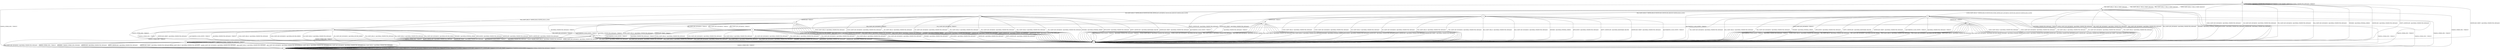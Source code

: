 digraph g {

	s0 [shape="circle" label="s0"];
	s1 [shape="circle" label="s1"];
	s2 [shape="circle" label="s2"];
	s3 [shape="circle" label="s3"];
	s4 [shape="circle" label="s4"];
	s5 [shape="circle" label="s5"];
	s6 [shape="circle" label="s6"];
	s7 [shape="circle" label="s7"];
	s8 [shape="circle" label="s8"];
	s9 [shape="circle" label="s9"];
	s10 [shape="circle" label="s10"];
	s11 [shape="circle" label="s11"];
	s12 [shape="circle" label="s12"];
	s13 [shape="circle" label="s13"];
	s0 -> s2 [label="ECDH_CLIENT_HELLO / HELLO_VERIFY_REQUEST"];
	s0 -> s4 [label="ECDH_CLIENT_KEY_EXCHANGE / Alert(FATAL,UNEXPECTED_MESSAGE)"];
	s0 -> s2 [label="DH_CLIENT_HELLO / HELLO_VERIFY_REQUEST"];
	s0 -> s4 [label="DH_CLIENT_KEY_EXCHANGE / Alert(FATAL,UNEXPECTED_MESSAGE)"];
	s0 -> s2 [label="PSK_CLIENT_HELLO / HELLO_VERIFY_REQUEST"];
	s0 -> s4 [label="PSK_CLIENT_KEY_EXCHANGE / Alert(FATAL,UNEXPECTED_MESSAGE)"];
	s0 -> s2 [label="RSA_CLIENT_HELLO / HELLO_VERIFY_REQUEST"];
	s0 -> s4 [label="RSA_CLIENT_KEY_EXCHANGE / Alert(FATAL,UNEXPECTED_MESSAGE)"];
	s0 -> s1 [label="CHANGE_CIPHER_SPEC / TIMEOUT"];
	s0 -> s4 [label="FINISHED / Alert(FATAL,INTERNAL_ERROR)"];
	s0 -> s0 [label="APPLICATION / Alert(FATAL,UNEXPECTED_MESSAGE)"];
	s0 -> s4 [label="CERTIFICATE / Alert(FATAL,UNEXPECTED_MESSAGE)"];
	s0 -> s4 [label="EMPTY_CERTIFICATE / Alert(FATAL,UNEXPECTED_MESSAGE)"];
	s0 -> s4 [label="CERTIFICATE_VERIFY / Alert(FATAL,UNEXPECTED_MESSAGE)"];
	s0 -> s0 [label="Alert(WARNING,CLOSE_NOTIFY) / TIMEOUT"];
	s0 -> s0 [label="Alert(FATAL,UNEXPECTED_MESSAGE) / TIMEOUT"];
	s1 -> s1 [label="ECDH_CLIENT_HELLO / TIMEOUT"];
	s1 -> s1 [label="ECDH_CLIENT_KEY_EXCHANGE / TIMEOUT"];
	s1 -> s1 [label="DH_CLIENT_HELLO / TIMEOUT"];
	s1 -> s1 [label="DH_CLIENT_KEY_EXCHANGE / TIMEOUT"];
	s1 -> s1 [label="PSK_CLIENT_HELLO / TIMEOUT"];
	s1 -> s1 [label="PSK_CLIENT_KEY_EXCHANGE / TIMEOUT"];
	s1 -> s1 [label="RSA_CLIENT_HELLO / TIMEOUT"];
	s1 -> s1 [label="RSA_CLIENT_KEY_EXCHANGE / TIMEOUT"];
	s1 -> s1 [label="CHANGE_CIPHER_SPEC / TIMEOUT"];
	s1 -> s1 [label="FINISHED / TIMEOUT"];
	s1 -> s1 [label="APPLICATION / TIMEOUT"];
	s1 -> s1 [label="CERTIFICATE / TIMEOUT"];
	s1 -> s1 [label="EMPTY_CERTIFICATE / TIMEOUT"];
	s1 -> s1 [label="CERTIFICATE_VERIFY / TIMEOUT"];
	s1 -> s1 [label="Alert(WARNING,CLOSE_NOTIFY) / TIMEOUT"];
	s1 -> s1 [label="Alert(FATAL,UNEXPECTED_MESSAGE) / TIMEOUT"];
	s2 -> s3 [label="ECDH_CLIENT_HELLO / SERVER_HELLO,CERTIFICATE,ECDHE_SERVER_KEY_EXCHANGE,CERTIFICATE_REQUEST,SERVER_HELLO_DONE"];
	s2 -> s4 [label="ECDH_CLIENT_KEY_EXCHANGE / Alert(FATAL,UNEXPECTED_MESSAGE)"];
	s2 -> s9 [label="DH_CLIENT_HELLO / SERVER_HELLO,CERTIFICATE,DHE_SERVER_KEY_EXCHANGE,CERTIFICATE_REQUEST,SERVER_HELLO_DONE"];
	s2 -> s4 [label="DH_CLIENT_KEY_EXCHANGE / Alert(FATAL,UNEXPECTED_MESSAGE)"];
	s2 -> s5 [label="PSK_CLIENT_HELLO / SERVER_HELLO,SERVER_HELLO_DONE"];
	s2 -> s4 [label="PSK_CLIENT_KEY_EXCHANGE / Alert(FATAL,UNEXPECTED_MESSAGE)"];
	s2 -> s12 [label="RSA_CLIENT_HELLO / SERVER_HELLO,CERTIFICATE,CERTIFICATE_REQUEST,SERVER_HELLO_DONE"];
	s2 -> s4 [label="RSA_CLIENT_KEY_EXCHANGE / Alert(FATAL,UNEXPECTED_MESSAGE)"];
	s2 -> s1 [label="CHANGE_CIPHER_SPEC / TIMEOUT"];
	s2 -> s4 [label="FINISHED / Alert(FATAL,INTERNAL_ERROR)"];
	s2 -> s4 [label="APPLICATION / Alert(FATAL,UNEXPECTED_MESSAGE)"];
	s2 -> s4 [label="CERTIFICATE / Alert(FATAL,UNEXPECTED_MESSAGE)"];
	s2 -> s4 [label="EMPTY_CERTIFICATE / Alert(FATAL,UNEXPECTED_MESSAGE)"];
	s2 -> s4 [label="CERTIFICATE_VERIFY / Alert(FATAL,UNEXPECTED_MESSAGE)"];
	s2 -> s4 [label="Alert(WARNING,CLOSE_NOTIFY) / TIMEOUT"];
	s2 -> s4 [label="Alert(FATAL,UNEXPECTED_MESSAGE) / TIMEOUT"];
	s3 -> s4 [label="ECDH_CLIENT_HELLO / Alert(FATAL,UNEXPECTED_MESSAGE)"];
	s3 -> s4 [label="ECDH_CLIENT_KEY_EXCHANGE / Alert(FATAL,UNEXPECTED_MESSAGE)"];
	s3 -> s4 [label="DH_CLIENT_HELLO / Alert(FATAL,UNEXPECTED_MESSAGE)"];
	s3 -> s4 [label="DH_CLIENT_KEY_EXCHANGE / Alert(FATAL,UNEXPECTED_MESSAGE)"];
	s3 -> s4 [label="PSK_CLIENT_HELLO / Alert(FATAL,UNEXPECTED_MESSAGE)"];
	s3 -> s4 [label="PSK_CLIENT_KEY_EXCHANGE / Alert(FATAL,UNEXPECTED_MESSAGE)"];
	s3 -> s4 [label="RSA_CLIENT_HELLO / Alert(FATAL,UNEXPECTED_MESSAGE)"];
	s3 -> s4 [label="RSA_CLIENT_KEY_EXCHANGE / Alert(FATAL,UNEXPECTED_MESSAGE)"];
	s3 -> s1 [label="CHANGE_CIPHER_SPEC / TIMEOUT"];
	s3 -> s4 [label="FINISHED / Alert(FATAL,INTERNAL_ERROR)"];
	s3 -> s4 [label="APPLICATION / Alert(FATAL,UNEXPECTED_MESSAGE)"];
	s3 -> s6 [label="CERTIFICATE / TIMEOUT"];
	s3 -> s4 [label="EMPTY_CERTIFICATE / Alert(FATAL,HANDSHAKE_FAILURE)"];
	s3 -> s4 [label="CERTIFICATE_VERIFY / Alert(FATAL,UNEXPECTED_MESSAGE)"];
	s3 -> s4 [label="Alert(WARNING,CLOSE_NOTIFY) / TIMEOUT"];
	s3 -> s4 [label="Alert(FATAL,UNEXPECTED_MESSAGE) / TIMEOUT"];
	s4 -> s4 [label="ECDH_CLIENT_HELLO / TIMEOUT"];
	s4 -> s4 [label="ECDH_CLIENT_KEY_EXCHANGE / TIMEOUT"];
	s4 -> s4 [label="DH_CLIENT_HELLO / TIMEOUT"];
	s4 -> s4 [label="DH_CLIENT_KEY_EXCHANGE / TIMEOUT"];
	s4 -> s4 [label="PSK_CLIENT_HELLO / TIMEOUT"];
	s4 -> s4 [label="PSK_CLIENT_KEY_EXCHANGE / TIMEOUT"];
	s4 -> s4 [label="RSA_CLIENT_HELLO / TIMEOUT"];
	s4 -> s4 [label="RSA_CLIENT_KEY_EXCHANGE / TIMEOUT"];
	s4 -> s1 [label="CHANGE_CIPHER_SPEC / TIMEOUT"];
	s4 -> s4 [label="FINISHED / TIMEOUT"];
	s4 -> s4 [label="APPLICATION / Alert(FATAL,UNEXPECTED_MESSAGE)"];
	s4 -> s4 [label="CERTIFICATE / TIMEOUT"];
	s4 -> s4 [label="EMPTY_CERTIFICATE / TIMEOUT"];
	s4 -> s4 [label="CERTIFICATE_VERIFY / TIMEOUT"];
	s4 -> s4 [label="Alert(WARNING,CLOSE_NOTIFY) / TIMEOUT"];
	s4 -> s4 [label="Alert(FATAL,UNEXPECTED_MESSAGE) / TIMEOUT"];
	s5 -> s4 [label="ECDH_CLIENT_HELLO / Alert(FATAL,UNEXPECTED_MESSAGE)"];
	s5 -> s4 [label="ECDH_CLIENT_KEY_EXCHANGE / Alert(FATAL,DECODE_ERROR)"];
	s5 -> s4 [label="DH_CLIENT_HELLO / Alert(FATAL,UNEXPECTED_MESSAGE)"];
	s5 -> s4 [label="DH_CLIENT_KEY_EXCHANGE / Alert(FATAL,DECODE_ERROR)"];
	s5 -> s4 [label="PSK_CLIENT_HELLO / Alert(FATAL,UNEXPECTED_MESSAGE)"];
	s5 -> s7 [label="PSK_CLIENT_KEY_EXCHANGE / TIMEOUT"];
	s5 -> s4 [label="RSA_CLIENT_HELLO / Alert(FATAL,UNEXPECTED_MESSAGE)"];
	s5 -> s4 [label="RSA_CLIENT_KEY_EXCHANGE / Alert(FATAL,DECODE_ERROR)"];
	s5 -> s1 [label="CHANGE_CIPHER_SPEC / TIMEOUT"];
	s5 -> s4 [label="FINISHED / Alert(FATAL,INTERNAL_ERROR)"];
	s5 -> s4 [label="APPLICATION / Alert(FATAL,UNEXPECTED_MESSAGE)"];
	s5 -> s4 [label="CERTIFICATE / Alert(FATAL,UNEXPECTED_MESSAGE)"];
	s5 -> s4 [label="EMPTY_CERTIFICATE / Alert(FATAL,UNEXPECTED_MESSAGE)"];
	s5 -> s4 [label="CERTIFICATE_VERIFY / Alert(FATAL,UNEXPECTED_MESSAGE)"];
	s5 -> s4 [label="Alert(WARNING,CLOSE_NOTIFY) / TIMEOUT"];
	s5 -> s4 [label="Alert(FATAL,UNEXPECTED_MESSAGE) / TIMEOUT"];
	s6 -> s4 [label="ECDH_CLIENT_HELLO / Alert(FATAL,UNEXPECTED_MESSAGE)"];
	s6 -> s11 [label="ECDH_CLIENT_KEY_EXCHANGE / TIMEOUT"];
	s6 -> s4 [label="DH_CLIENT_HELLO / Alert(FATAL,UNEXPECTED_MESSAGE)"];
	s6 -> s4 [label="DH_CLIENT_KEY_EXCHANGE / Alert(FATAL,DECODE_ERROR)"];
	s6 -> s4 [label="PSK_CLIENT_HELLO / Alert(FATAL,UNEXPECTED_MESSAGE)"];
	s6 -> s4 [label="PSK_CLIENT_KEY_EXCHANGE / Alert(FATAL,DECODE_ERROR)"];
	s6 -> s4 [label="RSA_CLIENT_HELLO / Alert(FATAL,UNEXPECTED_MESSAGE)"];
	s6 -> s4 [label="RSA_CLIENT_KEY_EXCHANGE / Alert(FATAL,DECODE_ERROR)"];
	s6 -> s1 [label="CHANGE_CIPHER_SPEC / TIMEOUT"];
	s6 -> s4 [label="FINISHED / Alert(FATAL,INTERNAL_ERROR)"];
	s6 -> s4 [label="APPLICATION / Alert(FATAL,UNEXPECTED_MESSAGE)"];
	s6 -> s4 [label="CERTIFICATE / Alert(FATAL,UNEXPECTED_MESSAGE)"];
	s6 -> s4 [label="EMPTY_CERTIFICATE / Alert(FATAL,UNEXPECTED_MESSAGE)"];
	s6 -> s4 [label="CERTIFICATE_VERIFY / Alert(FATAL,UNEXPECTED_MESSAGE)"];
	s6 -> s4 [label="Alert(WARNING,CLOSE_NOTIFY) / TIMEOUT"];
	s6 -> s4 [label="Alert(FATAL,UNEXPECTED_MESSAGE) / TIMEOUT"];
	s7 -> s4 [label="ECDH_CLIENT_HELLO / Alert(FATAL,UNEXPECTED_MESSAGE)"];
	s7 -> s4 [label="ECDH_CLIENT_KEY_EXCHANGE / Alert(FATAL,UNEXPECTED_MESSAGE)"];
	s7 -> s4 [label="DH_CLIENT_HELLO / Alert(FATAL,UNEXPECTED_MESSAGE)"];
	s7 -> s4 [label="DH_CLIENT_KEY_EXCHANGE / Alert(FATAL,UNEXPECTED_MESSAGE)"];
	s7 -> s4 [label="PSK_CLIENT_HELLO / Alert(FATAL,UNEXPECTED_MESSAGE)"];
	s7 -> s4 [label="PSK_CLIENT_KEY_EXCHANGE / Alert(FATAL,UNEXPECTED_MESSAGE)"];
	s7 -> s4 [label="RSA_CLIENT_HELLO / Alert(FATAL,UNEXPECTED_MESSAGE)"];
	s7 -> s4 [label="RSA_CLIENT_KEY_EXCHANGE / Alert(FATAL,UNEXPECTED_MESSAGE)"];
	s7 -> s8 [label="CHANGE_CIPHER_SPEC / TIMEOUT"];
	s7 -> s4 [label="FINISHED / Alert(FATAL,UNEXPECTED_MESSAGE)"];
	s7 -> s4 [label="APPLICATION / Alert(FATAL,UNEXPECTED_MESSAGE)"];
	s7 -> s4 [label="CERTIFICATE / Alert(FATAL,UNEXPECTED_MESSAGE)"];
	s7 -> s4 [label="EMPTY_CERTIFICATE / Alert(FATAL,UNEXPECTED_MESSAGE)"];
	s7 -> s4 [label="CERTIFICATE_VERIFY / Alert(FATAL,UNEXPECTED_MESSAGE)"];
	s7 -> s4 [label="Alert(WARNING,CLOSE_NOTIFY) / TIMEOUT"];
	s7 -> s4 [label="Alert(FATAL,UNEXPECTED_MESSAGE) / TIMEOUT"];
	s8 -> s1 [label="ECDH_CLIENT_HELLO / Alert(FATAL,UNEXPECTED_MESSAGE)"];
	s8 -> s1 [label="ECDH_CLIENT_KEY_EXCHANGE / Alert(FATAL,UNEXPECTED_MESSAGE)"];
	s8 -> s1 [label="DH_CLIENT_HELLO / Alert(FATAL,UNEXPECTED_MESSAGE)"];
	s8 -> s1 [label="DH_CLIENT_KEY_EXCHANGE / Alert(FATAL,UNEXPECTED_MESSAGE)"];
	s8 -> s1 [label="PSK_CLIENT_HELLO / Alert(FATAL,UNEXPECTED_MESSAGE)"];
	s8 -> s1 [label="PSK_CLIENT_KEY_EXCHANGE / Alert(FATAL,UNEXPECTED_MESSAGE)"];
	s8 -> s1 [label="RSA_CLIENT_HELLO / Alert(FATAL,UNEXPECTED_MESSAGE)"];
	s8 -> s1 [label="RSA_CLIENT_KEY_EXCHANGE / Alert(FATAL,UNEXPECTED_MESSAGE)"];
	s8 -> s1 [label="CHANGE_CIPHER_SPEC / TIMEOUT"];
	s8 -> s1 [label="FINISHED / CHANGE_CIPHER_SPEC,FINISHED"];
	s8 -> s8 [label="APPLICATION / TIMEOUT"];
	s8 -> s1 [label="CERTIFICATE / Alert(FATAL,UNEXPECTED_MESSAGE)"];
	s8 -> s1 [label="EMPTY_CERTIFICATE / Alert(FATAL,UNEXPECTED_MESSAGE)"];
	s8 -> s1 [label="CERTIFICATE_VERIFY / Alert(FATAL,UNEXPECTED_MESSAGE)"];
	s8 -> s8 [label="Alert(WARNING,CLOSE_NOTIFY) / TIMEOUT"];
	s8 -> s8 [label="Alert(FATAL,UNEXPECTED_MESSAGE) / TIMEOUT"];
	s9 -> s4 [label="ECDH_CLIENT_HELLO / Alert(FATAL,UNEXPECTED_MESSAGE)"];
	s9 -> s4 [label="ECDH_CLIENT_KEY_EXCHANGE / Alert(FATAL,UNEXPECTED_MESSAGE)"];
	s9 -> s4 [label="DH_CLIENT_HELLO / Alert(FATAL,UNEXPECTED_MESSAGE)"];
	s9 -> s4 [label="DH_CLIENT_KEY_EXCHANGE / Alert(FATAL,UNEXPECTED_MESSAGE)"];
	s9 -> s4 [label="PSK_CLIENT_HELLO / Alert(FATAL,UNEXPECTED_MESSAGE)"];
	s9 -> s4 [label="PSK_CLIENT_KEY_EXCHANGE / Alert(FATAL,UNEXPECTED_MESSAGE)"];
	s9 -> s4 [label="RSA_CLIENT_HELLO / Alert(FATAL,UNEXPECTED_MESSAGE)"];
	s9 -> s4 [label="RSA_CLIENT_KEY_EXCHANGE / Alert(FATAL,UNEXPECTED_MESSAGE)"];
	s9 -> s1 [label="CHANGE_CIPHER_SPEC / TIMEOUT"];
	s9 -> s4 [label="FINISHED / Alert(FATAL,INTERNAL_ERROR)"];
	s9 -> s4 [label="APPLICATION / Alert(FATAL,UNEXPECTED_MESSAGE)"];
	s9 -> s10 [label="CERTIFICATE / TIMEOUT"];
	s9 -> s4 [label="EMPTY_CERTIFICATE / Alert(FATAL,HANDSHAKE_FAILURE)"];
	s9 -> s4 [label="CERTIFICATE_VERIFY / Alert(FATAL,UNEXPECTED_MESSAGE)"];
	s9 -> s4 [label="Alert(WARNING,CLOSE_NOTIFY) / TIMEOUT"];
	s9 -> s4 [label="Alert(FATAL,UNEXPECTED_MESSAGE) / TIMEOUT"];
	s10 -> s4 [label="ECDH_CLIENT_HELLO / Alert(FATAL,UNEXPECTED_MESSAGE)"];
	s10 -> s4 [label="ECDH_CLIENT_KEY_EXCHANGE / Alert(FATAL,DECODE_ERROR)"];
	s10 -> s4 [label="DH_CLIENT_HELLO / Alert(FATAL,UNEXPECTED_MESSAGE)"];
	s10 -> s11 [label="DH_CLIENT_KEY_EXCHANGE / TIMEOUT"];
	s10 -> s4 [label="PSK_CLIENT_HELLO / Alert(FATAL,UNEXPECTED_MESSAGE)"];
	s10 -> s11 [label="PSK_CLIENT_KEY_EXCHANGE / TIMEOUT"];
	s10 -> s4 [label="RSA_CLIENT_HELLO / Alert(FATAL,UNEXPECTED_MESSAGE)"];
	s10 -> s11 [label="RSA_CLIENT_KEY_EXCHANGE / TIMEOUT"];
	s10 -> s1 [label="CHANGE_CIPHER_SPEC / TIMEOUT"];
	s10 -> s4 [label="FINISHED / Alert(FATAL,INTERNAL_ERROR)"];
	s10 -> s4 [label="APPLICATION / Alert(FATAL,UNEXPECTED_MESSAGE)"];
	s10 -> s4 [label="CERTIFICATE / Alert(FATAL,UNEXPECTED_MESSAGE)"];
	s10 -> s4 [label="EMPTY_CERTIFICATE / Alert(FATAL,UNEXPECTED_MESSAGE)"];
	s10 -> s4 [label="CERTIFICATE_VERIFY / Alert(FATAL,UNEXPECTED_MESSAGE)"];
	s10 -> s4 [label="Alert(WARNING,CLOSE_NOTIFY) / TIMEOUT"];
	s10 -> s4 [label="Alert(FATAL,UNEXPECTED_MESSAGE) / TIMEOUT"];
	s11 -> s4 [label="ECDH_CLIENT_HELLO / Alert(FATAL,UNEXPECTED_MESSAGE)"];
	s11 -> s4 [label="ECDH_CLIENT_KEY_EXCHANGE / Alert(FATAL,UNEXPECTED_MESSAGE)"];
	s11 -> s4 [label="DH_CLIENT_HELLO / Alert(FATAL,UNEXPECTED_MESSAGE)"];
	s11 -> s4 [label="DH_CLIENT_KEY_EXCHANGE / Alert(FATAL,UNEXPECTED_MESSAGE)"];
	s11 -> s4 [label="PSK_CLIENT_HELLO / Alert(FATAL,UNEXPECTED_MESSAGE)"];
	s11 -> s4 [label="PSK_CLIENT_KEY_EXCHANGE / Alert(FATAL,UNEXPECTED_MESSAGE)"];
	s11 -> s4 [label="RSA_CLIENT_HELLO / Alert(FATAL,UNEXPECTED_MESSAGE)"];
	s11 -> s4 [label="RSA_CLIENT_KEY_EXCHANGE / Alert(FATAL,UNEXPECTED_MESSAGE)"];
	s11 -> s1 [label="CHANGE_CIPHER_SPEC / TIMEOUT"];
	s11 -> s4 [label="FINISHED / Alert(FATAL,UNEXPECTED_MESSAGE)"];
	s11 -> s4 [label="APPLICATION / Alert(FATAL,UNEXPECTED_MESSAGE)"];
	s11 -> s4 [label="CERTIFICATE / Alert(FATAL,UNEXPECTED_MESSAGE)"];
	s11 -> s4 [label="EMPTY_CERTIFICATE / Alert(FATAL,UNEXPECTED_MESSAGE)"];
	s11 -> s7 [label="CERTIFICATE_VERIFY / TIMEOUT"];
	s11 -> s4 [label="Alert(WARNING,CLOSE_NOTIFY) / TIMEOUT"];
	s11 -> s4 [label="Alert(FATAL,UNEXPECTED_MESSAGE) / TIMEOUT"];
	s12 -> s4 [label="ECDH_CLIENT_HELLO / Alert(FATAL,UNEXPECTED_MESSAGE)"];
	s12 -> s4 [label="ECDH_CLIENT_KEY_EXCHANGE / Alert(FATAL,UNEXPECTED_MESSAGE)"];
	s12 -> s4 [label="DH_CLIENT_HELLO / Alert(FATAL,UNEXPECTED_MESSAGE)"];
	s12 -> s4 [label="DH_CLIENT_KEY_EXCHANGE / Alert(FATAL,UNEXPECTED_MESSAGE)"];
	s12 -> s4 [label="PSK_CLIENT_HELLO / Alert(FATAL,UNEXPECTED_MESSAGE)"];
	s12 -> s4 [label="PSK_CLIENT_KEY_EXCHANGE / Alert(FATAL,UNEXPECTED_MESSAGE)"];
	s12 -> s4 [label="RSA_CLIENT_HELLO / Alert(FATAL,UNEXPECTED_MESSAGE)"];
	s12 -> s4 [label="RSA_CLIENT_KEY_EXCHANGE / Alert(FATAL,UNEXPECTED_MESSAGE)"];
	s12 -> s1 [label="CHANGE_CIPHER_SPEC / TIMEOUT"];
	s12 -> s4 [label="FINISHED / Alert(FATAL,INTERNAL_ERROR)"];
	s12 -> s4 [label="APPLICATION / Alert(FATAL,UNEXPECTED_MESSAGE)"];
	s12 -> s13 [label="CERTIFICATE / TIMEOUT"];
	s12 -> s4 [label="EMPTY_CERTIFICATE / Alert(FATAL,HANDSHAKE_FAILURE)"];
	s12 -> s4 [label="CERTIFICATE_VERIFY / Alert(FATAL,UNEXPECTED_MESSAGE)"];
	s12 -> s4 [label="Alert(WARNING,CLOSE_NOTIFY) / TIMEOUT"];
	s12 -> s4 [label="Alert(FATAL,UNEXPECTED_MESSAGE) / TIMEOUT"];
	s13 -> s4 [label="ECDH_CLIENT_HELLO / Alert(FATAL,UNEXPECTED_MESSAGE)"];
	s13 -> s4 [label="ECDH_CLIENT_KEY_EXCHANGE / Alert(FATAL,DECODE_ERROR)"];
	s13 -> s4 [label="DH_CLIENT_HELLO / Alert(FATAL,UNEXPECTED_MESSAGE)"];
	s13 -> s4 [label="DH_CLIENT_KEY_EXCHANGE / Alert(FATAL,DECRYPT_ERROR)"];
	s13 -> s4 [label="PSK_CLIENT_HELLO / Alert(FATAL,UNEXPECTED_MESSAGE)"];
	s13 -> s11 [label="PSK_CLIENT_KEY_EXCHANGE / TIMEOUT"];
	s13 -> s4 [label="RSA_CLIENT_HELLO / Alert(FATAL,UNEXPECTED_MESSAGE)"];
	s13 -> s11 [label="RSA_CLIENT_KEY_EXCHANGE / TIMEOUT"];
	s13 -> s1 [label="CHANGE_CIPHER_SPEC / TIMEOUT"];
	s13 -> s4 [label="FINISHED / Alert(FATAL,INTERNAL_ERROR)"];
	s13 -> s4 [label="APPLICATION / Alert(FATAL,UNEXPECTED_MESSAGE)"];
	s13 -> s4 [label="CERTIFICATE / Alert(FATAL,UNEXPECTED_MESSAGE)"];
	s13 -> s4 [label="EMPTY_CERTIFICATE / Alert(FATAL,UNEXPECTED_MESSAGE)"];
	s13 -> s4 [label="CERTIFICATE_VERIFY / Alert(FATAL,UNEXPECTED_MESSAGE)"];
	s13 -> s4 [label="Alert(WARNING,CLOSE_NOTIFY) / TIMEOUT"];
	s13 -> s4 [label="Alert(FATAL,UNEXPECTED_MESSAGE) / TIMEOUT"];

__start0 [label="" shape="none" width="0" height="0"];
__start0 -> s0;

}
